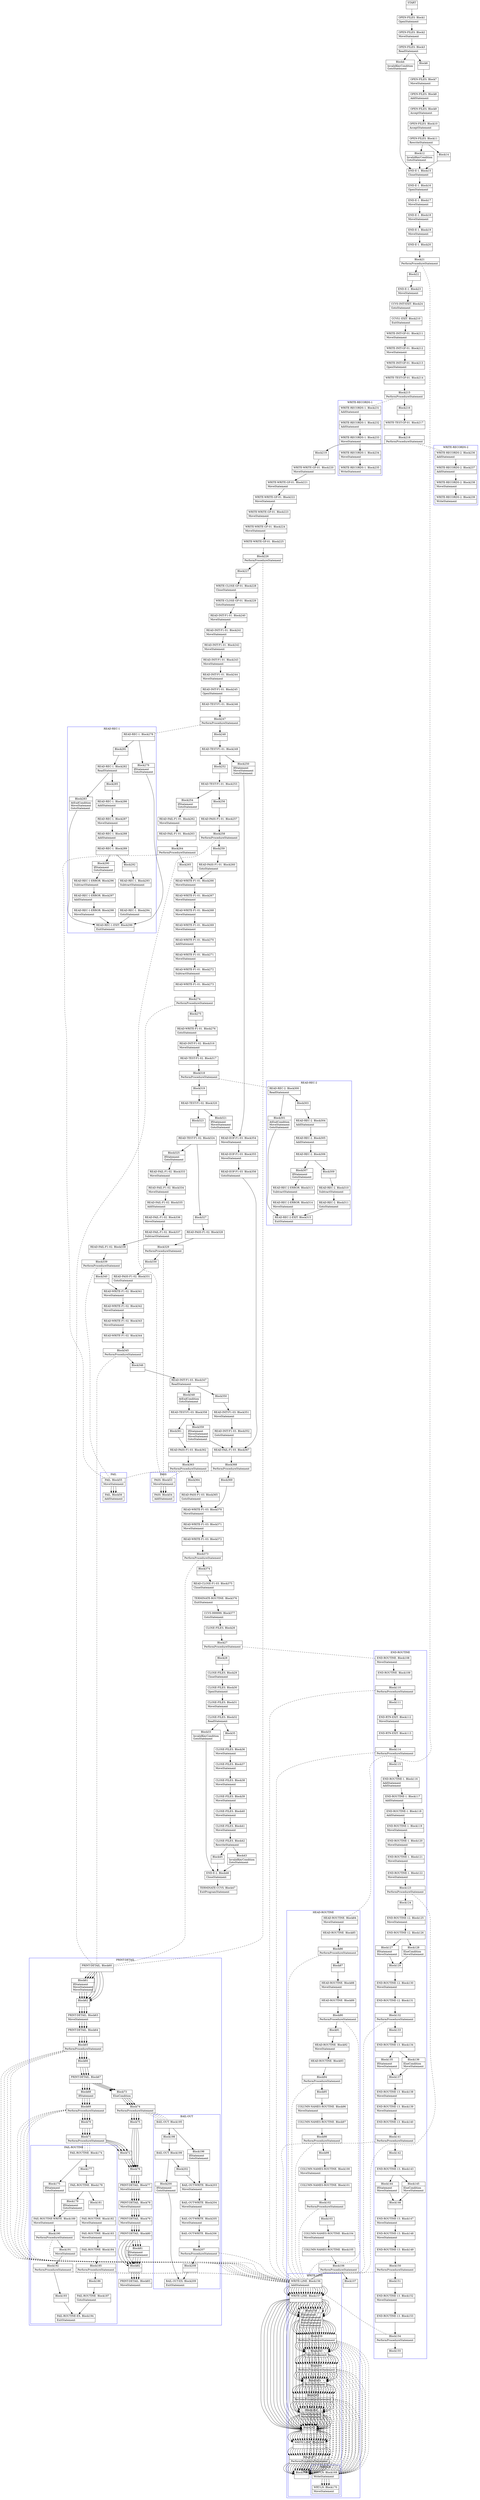 digraph Cfg {
compound=true;
node [
shape = "record"
]

edge [
arrowtail = "empty"
]
Block0 [
label = "{START|}"
]
Block1 [
label = "{OPEN-FILES. Block1|OpenStatement\l}"
]
Block2 [
label = "{OPEN-FILES. Block2|MoveStatement\l}"
]
Block3 [
label = "{OPEN-FILES. Block3|ReadStatement\l}"
]
Block4 [
label = "{Block4|InvalidKeyCondition\lGotoStatement\l}"
]
Block15 [
label = "{END-E-1. Block15|CloseStatement\l}"
]
Block16 [
label = "{END-E-1. Block16|OpenStatement\l}"
]
Block17 [
label = "{END-E-1. Block17|MoveStatement\l}"
]
Block18 [
label = "{END-E-1. Block18|MoveStatement\l}"
]
Block19 [
label = "{END-E-1. Block19|MoveStatement\l}"
]
Block20 [
label = "{END-E-1. Block20|}"
]
Block21 [
label = "{Block21|PerformProcedureStatement\l}"
]
subgraph cluster_1{
color = blue;
label = "HEAD-ROUTINE";
Block84 [
label = "{HEAD-ROUTINE. Block84|MoveStatement\l}"
]
Block85 [
label = "{HEAD-ROUTINE. Block85|}"
]
Block86 [
label = "{Block86|PerformProcedureStatement\l}"
]
subgraph cluster_7{
color = blue;
label = "WRITE-LINE";
Block156 [
label = "{WRITE-LINE. Block156|AddStatement\l}"
]
Block157 [
label = "{WRITE-LINE. Block157|}"
]
Block158 [
label = "{Block158|IfStatement\lMoveStatement\lMoveStatement\lWriteStatement\lMoveStatement\l}"
]
Block159 [
label = "{Block159|PerformProcedureStatement\l}"
]
subgraph cluster_20{
color = blue;
label = "WRT-LN";
Block169 [
label = "{WRT-LN. Block169|WriteStatement\l}"
]
Block170 [
label = "{WRT-LN. Block170|MoveStatement\l}"
]
Block169 -> Block170

}
Block159 -> Block169 [style=dashed, arrowhead=none]

Block160 [
label = "{Block160|MoveStatement\l}"
]
Block161 [
label = "{Block161|PerformProcedureStatement\l}"
]
subgraph cluster_21{
color = blue;
label = "WRT-LN";
Block169 [
label = "{WRT-LN. Block169|WriteStatement\l}"
]
Block170 [
label = "{WRT-LN. Block170|MoveStatement\l}"
]
Block169 -> Block170

}
Block161 -> Block169 [style=dashed, arrowhead=none]

Block162 [
label = "{Block162|MoveStatement\l}"
]
Block163 [
label = "{Block163|PerformProcedureStatement\l}"
]
subgraph cluster_22{
color = blue;
label = "WRT-LN";
Block169 [
label = "{WRT-LN. Block169|WriteStatement\l}"
]
Block170 [
label = "{WRT-LN. Block170|MoveStatement\l}"
]
Block169 -> Block170

}
Block163 -> Block169 [style=dashed, arrowhead=none]

Block164 [
label = "{Block164|MoveStatement\lMoveStatement\l}"
]
Block165 [
label = "{Block165|}"
]
Block166 [
label = "{WRITE-LINE. Block166|}"
]
Block167 [
label = "{Block167|PerformProcedureStatement\l}"
]
subgraph cluster_23{
color = blue;
label = "WRT-LN";
Block169 [
label = "{WRT-LN. Block169|WriteStatement\l}"
]
Block170 [
label = "{WRT-LN. Block170|MoveStatement\l}"
]
Block169 -> Block170

}
Block167 -> Block169 [style=dashed, arrowhead=none]

Block168 [
label = "{Block168|}"
]
Block156 -> Block157
Block157 -> Block158
Block157 -> Block165
Block158 -> Block159
Block159 -> Block160
Block160 -> Block161
Block161 -> Block162
Block162 -> Block163
Block163 -> Block164
Block164 -> Block165
Block165 -> Block166
Block166 -> Block167
Block167 -> Block168

}
Block86 -> Block156 [style=dashed, arrowhead=none]

Block87 [
label = "{Block87|}"
]
Block88 [
label = "{HEAD-ROUTINE. Block88|MoveStatement\l}"
]
Block89 [
label = "{HEAD-ROUTINE. Block89|}"
]
Block90 [
label = "{Block90|PerformProcedureStatement\l}"
]
subgraph cluster_8{
color = blue;
label = "WRITE-LINE";
Block156 [
label = "{WRITE-LINE. Block156|AddStatement\l}"
]
Block157 [
label = "{WRITE-LINE. Block157|}"
]
Block158 [
label = "{Block158|IfStatement\lMoveStatement\lMoveStatement\lWriteStatement\lMoveStatement\l}"
]
Block159 [
label = "{Block159|PerformProcedureStatement\l}"
]
Block159 -> Block169 [style=dashed, arrowhead=none]

Block160 [
label = "{Block160|MoveStatement\l}"
]
Block161 [
label = "{Block161|PerformProcedureStatement\l}"
]
Block161 -> Block169 [style=dashed, arrowhead=none]

Block162 [
label = "{Block162|MoveStatement\l}"
]
Block163 [
label = "{Block163|PerformProcedureStatement\l}"
]
Block163 -> Block169 [style=dashed, arrowhead=none]

Block164 [
label = "{Block164|MoveStatement\lMoveStatement\l}"
]
Block165 [
label = "{Block165|}"
]
Block166 [
label = "{WRITE-LINE. Block166|}"
]
Block167 [
label = "{Block167|PerformProcedureStatement\l}"
]
Block167 -> Block169 [style=dashed, arrowhead=none]

Block168 [
label = "{Block168|}"
]
Block156 -> Block157
Block157 -> Block158
Block157 -> Block165
Block158 -> Block159
Block159 -> Block160
Block160 -> Block161
Block161 -> Block162
Block162 -> Block163
Block163 -> Block164
Block164 -> Block165
Block165 -> Block166
Block166 -> Block167
Block167 -> Block168

}
Block90 -> Block156 [style=dashed, arrowhead=none]

Block91 [
label = "{Block91|}"
]
Block92 [
label = "{HEAD-ROUTINE. Block92|MoveStatement\l}"
]
Block93 [
label = "{HEAD-ROUTINE. Block93|}"
]
Block94 [
label = "{Block94|PerformProcedureStatement\l}"
]
subgraph cluster_9{
color = blue;
label = "WRITE-LINE";
Block156 [
label = "{WRITE-LINE. Block156|AddStatement\l}"
]
Block157 [
label = "{WRITE-LINE. Block157|}"
]
Block158 [
label = "{Block158|IfStatement\lMoveStatement\lMoveStatement\lWriteStatement\lMoveStatement\l}"
]
Block159 [
label = "{Block159|PerformProcedureStatement\l}"
]
Block159 -> Block169 [style=dashed, arrowhead=none]

Block160 [
label = "{Block160|MoveStatement\l}"
]
Block161 [
label = "{Block161|PerformProcedureStatement\l}"
]
Block161 -> Block169 [style=dashed, arrowhead=none]

Block162 [
label = "{Block162|MoveStatement\l}"
]
Block163 [
label = "{Block163|PerformProcedureStatement\l}"
]
Block163 -> Block169 [style=dashed, arrowhead=none]

Block164 [
label = "{Block164|MoveStatement\lMoveStatement\l}"
]
Block165 [
label = "{Block165|}"
]
Block166 [
label = "{WRITE-LINE. Block166|}"
]
Block167 [
label = "{Block167|PerformProcedureStatement\l}"
]
Block167 -> Block169 [style=dashed, arrowhead=none]

Block168 [
label = "{Block168|}"
]
Block156 -> Block157
Block157 -> Block158
Block157 -> Block165
Block158 -> Block159
Block159 -> Block160
Block160 -> Block161
Block161 -> Block162
Block162 -> Block163
Block163 -> Block164
Block164 -> Block165
Block165 -> Block166
Block166 -> Block167
Block167 -> Block168

}
Block94 -> Block156 [style=dashed, arrowhead=none]

Block95 [
label = "{Block95|}"
]
Block96 [
label = "{COLUMN-NAMES-ROUTINE. Block96|MoveStatement\l}"
]
Block97 [
label = "{COLUMN-NAMES-ROUTINE. Block97|}"
]
Block98 [
label = "{Block98|PerformProcedureStatement\l}"
]
subgraph cluster_10{
color = blue;
label = "WRITE-LINE";
Block156 [
label = "{WRITE-LINE. Block156|AddStatement\l}"
]
Block157 [
label = "{WRITE-LINE. Block157|}"
]
Block158 [
label = "{Block158|IfStatement\lMoveStatement\lMoveStatement\lWriteStatement\lMoveStatement\l}"
]
Block159 [
label = "{Block159|PerformProcedureStatement\l}"
]
Block159 -> Block169 [style=dashed, arrowhead=none]

Block160 [
label = "{Block160|MoveStatement\l}"
]
Block161 [
label = "{Block161|PerformProcedureStatement\l}"
]
Block161 -> Block169 [style=dashed, arrowhead=none]

Block162 [
label = "{Block162|MoveStatement\l}"
]
Block163 [
label = "{Block163|PerformProcedureStatement\l}"
]
Block163 -> Block169 [style=dashed, arrowhead=none]

Block164 [
label = "{Block164|MoveStatement\lMoveStatement\l}"
]
Block165 [
label = "{Block165|}"
]
Block166 [
label = "{WRITE-LINE. Block166|}"
]
Block167 [
label = "{Block167|PerformProcedureStatement\l}"
]
Block167 -> Block169 [style=dashed, arrowhead=none]

Block168 [
label = "{Block168|}"
]
Block156 -> Block157
Block157 -> Block158
Block157 -> Block165
Block158 -> Block159
Block159 -> Block160
Block160 -> Block161
Block161 -> Block162
Block162 -> Block163
Block163 -> Block164
Block164 -> Block165
Block165 -> Block166
Block166 -> Block167
Block167 -> Block168

}
Block98 -> Block156 [style=dashed, arrowhead=none]

Block99 [
label = "{Block99|}"
]
Block100 [
label = "{COLUMN-NAMES-ROUTINE. Block100|MoveStatement\l}"
]
Block101 [
label = "{COLUMN-NAMES-ROUTINE. Block101|}"
]
Block102 [
label = "{Block102|PerformProcedureStatement\l}"
]
subgraph cluster_11{
color = blue;
label = "WRITE-LINE";
Block156 [
label = "{WRITE-LINE. Block156|AddStatement\l}"
]
Block157 [
label = "{WRITE-LINE. Block157|}"
]
Block158 [
label = "{Block158|IfStatement\lMoveStatement\lMoveStatement\lWriteStatement\lMoveStatement\l}"
]
Block159 [
label = "{Block159|PerformProcedureStatement\l}"
]
Block159 -> Block169 [style=dashed, arrowhead=none]

Block160 [
label = "{Block160|MoveStatement\l}"
]
Block161 [
label = "{Block161|PerformProcedureStatement\l}"
]
Block161 -> Block169 [style=dashed, arrowhead=none]

Block162 [
label = "{Block162|MoveStatement\l}"
]
Block163 [
label = "{Block163|PerformProcedureStatement\l}"
]
Block163 -> Block169 [style=dashed, arrowhead=none]

Block164 [
label = "{Block164|MoveStatement\lMoveStatement\l}"
]
Block165 [
label = "{Block165|}"
]
Block166 [
label = "{WRITE-LINE. Block166|}"
]
Block167 [
label = "{Block167|PerformProcedureStatement\l}"
]
Block167 -> Block169 [style=dashed, arrowhead=none]

Block168 [
label = "{Block168|}"
]
Block156 -> Block157
Block157 -> Block158
Block157 -> Block165
Block158 -> Block159
Block159 -> Block160
Block160 -> Block161
Block161 -> Block162
Block162 -> Block163
Block163 -> Block164
Block164 -> Block165
Block165 -> Block166
Block166 -> Block167
Block167 -> Block168

}
Block102 -> Block156 [style=dashed, arrowhead=none]

Block103 [
label = "{Block103|}"
]
Block104 [
label = "{COLUMN-NAMES-ROUTINE. Block104|MoveStatement\l}"
]
Block105 [
label = "{COLUMN-NAMES-ROUTINE. Block105|}"
]
Block106 [
label = "{Block106|PerformProcedureStatement\l}"
]
subgraph cluster_12{
color = blue;
label = "WRITE-LINE";
Block156 [
label = "{WRITE-LINE. Block156|AddStatement\l}"
]
Block157 [
label = "{WRITE-LINE. Block157|}"
]
Block158 [
label = "{Block158|IfStatement\lMoveStatement\lMoveStatement\lWriteStatement\lMoveStatement\l}"
]
Block159 [
label = "{Block159|PerformProcedureStatement\l}"
]
Block159 -> Block169 [style=dashed, arrowhead=none]

Block160 [
label = "{Block160|MoveStatement\l}"
]
Block161 [
label = "{Block161|PerformProcedureStatement\l}"
]
Block161 -> Block169 [style=dashed, arrowhead=none]

Block162 [
label = "{Block162|MoveStatement\l}"
]
Block163 [
label = "{Block163|PerformProcedureStatement\l}"
]
Block163 -> Block169 [style=dashed, arrowhead=none]

Block164 [
label = "{Block164|MoveStatement\lMoveStatement\l}"
]
Block165 [
label = "{Block165|}"
]
Block166 [
label = "{WRITE-LINE. Block166|}"
]
Block167 [
label = "{Block167|PerformProcedureStatement\l}"
]
Block167 -> Block169 [style=dashed, arrowhead=none]

Block168 [
label = "{Block168|}"
]
Block156 -> Block157
Block157 -> Block158
Block157 -> Block165
Block158 -> Block159
Block159 -> Block160
Block160 -> Block161
Block161 -> Block162
Block162 -> Block163
Block163 -> Block164
Block164 -> Block165
Block165 -> Block166
Block166 -> Block167
Block167 -> Block168

}
Block106 -> Block156 [style=dashed, arrowhead=none]

Block107 [
label = "{Block107|}"
]
Block84 -> Block85
Block85 -> Block86
Block86 -> Block87
Block87 -> Block88
Block88 -> Block89
Block89 -> Block90
Block90 -> Block91
Block91 -> Block92
Block92 -> Block93
Block93 -> Block94
Block94 -> Block95
Block95 -> Block96
Block96 -> Block97
Block97 -> Block98
Block98 -> Block99
Block99 -> Block100
Block100 -> Block101
Block101 -> Block102
Block102 -> Block103
Block103 -> Block104
Block104 -> Block105
Block105 -> Block106
Block106 -> Block107

}
Block21 -> Block84 [style=dashed, arrowhead=none]

Block22 [
label = "{Block22|}"
]
Block23 [
label = "{END-E-1. Block23|MoveStatement\l}"
]
Block24 [
label = "{CCVS-INIT-EXIT. Block24|GotoStatement\l}"
]
Block210 [
label = "{CCVS1-EXIT. Block210|ExitStatement\l}"
]
Block211 [
label = "{WRITE-INIT-GF-01. Block211|MoveStatement\l}"
]
Block212 [
label = "{WRITE-INIT-GF-01. Block212|MoveStatement\l}"
]
Block213 [
label = "{WRITE-INIT-GF-01. Block213|OpenStatement\l}"
]
Block214 [
label = "{WRITE-TEST-GF-01. Block214|}"
]
Block215 [
label = "{Block215|PerformProcedureStatement\l}"
]
subgraph cluster_29{
color = blue;
label = "WRITE-RECORDS-1";
Block231 [
label = "{WRITE-RECORDS-1. Block231|AddStatement\l}"
]
Block232 [
label = "{WRITE-RECORDS-1. Block232|AddStatement\l}"
]
Block233 [
label = "{WRITE-RECORDS-1. Block233|MoveStatement\l}"
]
Block234 [
label = "{WRITE-RECORDS-1. Block234|MoveStatement\l}"
]
Block235 [
label = "{WRITE-RECORDS-1. Block235|WriteStatement\l}"
]
Block231 -> Block232
Block232 -> Block233
Block233 -> Block234
Block234 -> Block235

}
Block215 -> Block231 [style=dashed, arrowhead=none]

Block216 [
label = "{Block216|}"
]
Block217 [
label = "{WRITE-TEST-GF-01. Block217|}"
]
Block218 [
label = "{Block218|PerformProcedureStatement\l}"
]
subgraph cluster_30{
color = blue;
label = "WRITE-RECORDS-2";
Block236 [
label = "{WRITE-RECORDS-2. Block236|AddStatement\l}"
]
Block237 [
label = "{WRITE-RECORDS-2. Block237|AddStatement\l}"
]
Block238 [
label = "{WRITE-RECORDS-2. Block238|MoveStatement\l}"
]
Block239 [
label = "{WRITE-RECORDS-2. Block239|WriteStatement\l}"
]
Block236 -> Block237
Block237 -> Block238
Block238 -> Block239

}
Block218 -> Block236 [style=dashed, arrowhead=none]

Block219 [
label = "{Block219|}"
]
Block220 [
label = "{WRITE-WRITE-GF-01. Block220|MoveStatement\l}"
]
Block221 [
label = "{WRITE-WRITE-GF-01. Block221|MoveStatement\l}"
]
Block222 [
label = "{WRITE-WRITE-GF-01. Block222|MoveStatement\l}"
]
Block223 [
label = "{WRITE-WRITE-GF-01. Block223|MoveStatement\l}"
]
Block224 [
label = "{WRITE-WRITE-GF-01. Block224|MoveStatement\l}"
]
Block225 [
label = "{WRITE-WRITE-GF-01. Block225|}"
]
Block226 [
label = "{Block226|PerformProcedureStatement\l}"
]
subgraph cluster_31{
color = blue;
label = "PRINT-DETAIL";
Block60 [
label = "{PRINT-DETAIL. Block60|}"
]
Block61 [
label = "{Block61|IfStatement\lMoveStatement\lMoveStatement\l}"
]
Block62 [
label = "{Block62|}"
]
Block63 [
label = "{PRINT-DETAIL. Block63|MoveStatement\l}"
]
Block64 [
label = "{PRINT-DETAIL. Block64|}"
]
Block65 [
label = "{Block65|PerformProcedureStatement\l}"
]
subgraph cluster_3{
color = blue;
label = "WRITE-LINE";
Block156 [
label = "{WRITE-LINE. Block156|AddStatement\l}"
]
Block157 [
label = "{WRITE-LINE. Block157|}"
]
Block158 [
label = "{Block158|IfStatement\lMoveStatement\lMoveStatement\lWriteStatement\lMoveStatement\l}"
]
Block159 [
label = "{Block159|PerformProcedureStatement\l}"
]
Block159 -> Block169 [style=dashed, arrowhead=none]

Block160 [
label = "{Block160|MoveStatement\l}"
]
Block161 [
label = "{Block161|PerformProcedureStatement\l}"
]
Block161 -> Block169 [style=dashed, arrowhead=none]

Block162 [
label = "{Block162|MoveStatement\l}"
]
Block163 [
label = "{Block163|PerformProcedureStatement\l}"
]
Block163 -> Block169 [style=dashed, arrowhead=none]

Block164 [
label = "{Block164|MoveStatement\lMoveStatement\l}"
]
Block165 [
label = "{Block165|}"
]
Block166 [
label = "{WRITE-LINE. Block166|}"
]
Block167 [
label = "{Block167|PerformProcedureStatement\l}"
]
Block167 -> Block169 [style=dashed, arrowhead=none]

Block168 [
label = "{Block168|}"
]
Block156 -> Block157
Block157 -> Block158
Block157 -> Block165
Block158 -> Block159
Block159 -> Block160
Block160 -> Block161
Block161 -> Block162
Block162 -> Block163
Block163 -> Block164
Block164 -> Block165
Block165 -> Block166
Block166 -> Block167
Block167 -> Block168

}
Block65 -> Block156 [style=dashed, arrowhead=none]

Block66 [
label = "{Block66|}"
]
Block67 [
label = "{PRINT-DETAIL. Block67|}"
]
Block68 [
label = "{Block68|IfStatement\l}"
]
Block69 [
label = "{Block69|PerformProcedureStatement\l}"
]
subgraph cluster_4{
color = blue;
label = "WRITE-LINE";
Block156 [
label = "{WRITE-LINE. Block156|AddStatement\l}"
]
Block157 [
label = "{WRITE-LINE. Block157|}"
]
Block158 [
label = "{Block158|IfStatement\lMoveStatement\lMoveStatement\lWriteStatement\lMoveStatement\l}"
]
Block159 [
label = "{Block159|PerformProcedureStatement\l}"
]
Block159 -> Block169 [style=dashed, arrowhead=none]

Block160 [
label = "{Block160|MoveStatement\l}"
]
Block161 [
label = "{Block161|PerformProcedureStatement\l}"
]
Block161 -> Block169 [style=dashed, arrowhead=none]

Block162 [
label = "{Block162|MoveStatement\l}"
]
Block163 [
label = "{Block163|PerformProcedureStatement\l}"
]
Block163 -> Block169 [style=dashed, arrowhead=none]

Block164 [
label = "{Block164|MoveStatement\lMoveStatement\l}"
]
Block165 [
label = "{Block165|}"
]
Block166 [
label = "{WRITE-LINE. Block166|}"
]
Block167 [
label = "{Block167|PerformProcedureStatement\l}"
]
Block167 -> Block169 [style=dashed, arrowhead=none]

Block168 [
label = "{Block168|}"
]
Block156 -> Block157
Block157 -> Block158
Block157 -> Block165
Block158 -> Block159
Block159 -> Block160
Block160 -> Block161
Block161 -> Block162
Block162 -> Block163
Block163 -> Block164
Block164 -> Block165
Block165 -> Block166
Block166 -> Block167
Block167 -> Block168

}
Block69 -> Block156 [style=dashed, arrowhead=none]

Block70 [
label = "{Block70|}"
]
Block71 [
label = "{Block71|PerformProcedureStatement\l}"
]
subgraph cluster_5{
color = blue;
label = "FAIL-ROUTINE";
Block174 [
label = "{FAIL-ROUTINE. Block174|}"
]
Block175 [
label = "{Block175|IfStatement\lGotoStatement\l}"
]
Block189 [
label = "{FAIL-ROUTINE-WRITE. Block189|MoveStatement\l}"
]
Block190 [
label = "{Block190|PerformProcedureStatement\l}"
]
subgraph cluster_26{
color = blue;
label = "WRITE-LINE";
Block156 [
label = "{WRITE-LINE. Block156|AddStatement\l}"
]
Block157 [
label = "{WRITE-LINE. Block157|}"
]
Block158 [
label = "{Block158|IfStatement\lMoveStatement\lMoveStatement\lWriteStatement\lMoveStatement\l}"
]
Block159 [
label = "{Block159|PerformProcedureStatement\l}"
]
Block159 -> Block169 [style=dashed, arrowhead=none]

Block160 [
label = "{Block160|MoveStatement\l}"
]
Block161 [
label = "{Block161|PerformProcedureStatement\l}"
]
Block161 -> Block169 [style=dashed, arrowhead=none]

Block162 [
label = "{Block162|MoveStatement\l}"
]
Block163 [
label = "{Block163|PerformProcedureStatement\l}"
]
Block163 -> Block169 [style=dashed, arrowhead=none]

Block164 [
label = "{Block164|MoveStatement\lMoveStatement\l}"
]
Block165 [
label = "{Block165|}"
]
Block166 [
label = "{WRITE-LINE. Block166|}"
]
Block167 [
label = "{Block167|PerformProcedureStatement\l}"
]
Block167 -> Block169 [style=dashed, arrowhead=none]

Block168 [
label = "{Block168|}"
]
Block156 -> Block157
Block157 -> Block158
Block157 -> Block165
Block158 -> Block159
Block159 -> Block160
Block160 -> Block161
Block161 -> Block162
Block162 -> Block163
Block163 -> Block164
Block164 -> Block165
Block165 -> Block166
Block166 -> Block167
Block167 -> Block168

}
Block190 -> Block156 [style=dashed, arrowhead=none]

Block191 [
label = "{Block191|MoveStatement\l}"
]
Block192 [
label = "{Block192|PerformProcedureStatement\l}"
]
subgraph cluster_27{
color = blue;
label = "WRITE-LINE";
Block156 [
label = "{WRITE-LINE. Block156|AddStatement\l}"
]
Block157 [
label = "{WRITE-LINE. Block157|}"
]
Block158 [
label = "{Block158|IfStatement\lMoveStatement\lMoveStatement\lWriteStatement\lMoveStatement\l}"
]
Block159 [
label = "{Block159|PerformProcedureStatement\l}"
]
Block159 -> Block169 [style=dashed, arrowhead=none]

Block160 [
label = "{Block160|MoveStatement\l}"
]
Block161 [
label = "{Block161|PerformProcedureStatement\l}"
]
Block161 -> Block169 [style=dashed, arrowhead=none]

Block162 [
label = "{Block162|MoveStatement\l}"
]
Block163 [
label = "{Block163|PerformProcedureStatement\l}"
]
Block163 -> Block169 [style=dashed, arrowhead=none]

Block164 [
label = "{Block164|MoveStatement\lMoveStatement\l}"
]
Block165 [
label = "{Block165|}"
]
Block166 [
label = "{WRITE-LINE. Block166|}"
]
Block167 [
label = "{Block167|PerformProcedureStatement\l}"
]
Block167 -> Block169 [style=dashed, arrowhead=none]

Block168 [
label = "{Block168|}"
]
Block156 -> Block157
Block157 -> Block158
Block157 -> Block165
Block158 -> Block159
Block159 -> Block160
Block160 -> Block161
Block161 -> Block162
Block162 -> Block163
Block163 -> Block164
Block164 -> Block165
Block165 -> Block166
Block166 -> Block167
Block167 -> Block168

}
Block192 -> Block156 [style=dashed, arrowhead=none]

Block193 [
label = "{Block193|}"
]
Block194 [
label = "{FAIL-ROUTINE-EX. Block194|ExitStatement\l}"
]
Block177 [
label = "{Block177|}"
]
Block178 [
label = "{FAIL-ROUTINE. Block178|}"
]
Block179 [
label = "{Block179|IfStatement\lGotoStatement\l}"
]
Block181 [
label = "{Block181|}"
]
Block182 [
label = "{FAIL-ROUTINE. Block182|MoveStatement\l}"
]
Block183 [
label = "{FAIL-ROUTINE. Block183|MoveStatement\l}"
]
Block184 [
label = "{FAIL-ROUTINE. Block184|}"
]
Block185 [
label = "{Block185|PerformProcedureStatement\l}"
]
subgraph cluster_25{
color = blue;
label = "WRITE-LINE";
Block156 [
label = "{WRITE-LINE. Block156|AddStatement\l}"
]
Block157 [
label = "{WRITE-LINE. Block157|}"
]
Block158 [
label = "{Block158|IfStatement\lMoveStatement\lMoveStatement\lWriteStatement\lMoveStatement\l}"
]
Block159 [
label = "{Block159|PerformProcedureStatement\l}"
]
Block159 -> Block169 [style=dashed, arrowhead=none]

Block160 [
label = "{Block160|MoveStatement\l}"
]
Block161 [
label = "{Block161|PerformProcedureStatement\l}"
]
Block161 -> Block169 [style=dashed, arrowhead=none]

Block162 [
label = "{Block162|MoveStatement\l}"
]
Block163 [
label = "{Block163|PerformProcedureStatement\l}"
]
Block163 -> Block169 [style=dashed, arrowhead=none]

Block164 [
label = "{Block164|MoveStatement\lMoveStatement\l}"
]
Block165 [
label = "{Block165|}"
]
Block166 [
label = "{WRITE-LINE. Block166|}"
]
Block167 [
label = "{Block167|PerformProcedureStatement\l}"
]
Block167 -> Block169 [style=dashed, arrowhead=none]

Block168 [
label = "{Block168|}"
]
Block156 -> Block157
Block157 -> Block158
Block157 -> Block165
Block158 -> Block159
Block159 -> Block160
Block160 -> Block161
Block161 -> Block162
Block162 -> Block163
Block163 -> Block164
Block164 -> Block165
Block165 -> Block166
Block166 -> Block167
Block167 -> Block168

}
Block185 -> Block156 [style=dashed, arrowhead=none]

Block186 [
label = "{Block186|}"
]
Block187 [
label = "{FAIL-ROUTINE. Block187|GotoStatement\l}"
]
Block174 -> Block175
Block174 -> Block177
Block175 -> Block189
Block189 -> Block190
Block190 -> Block191
Block191 -> Block192
Block192 -> Block193
Block193 -> Block194
Block177 -> Block178
Block178 -> Block179
Block178 -> Block181
Block179 -> Block189
Block181 -> Block182
Block182 -> Block183
Block183 -> Block184
Block184 -> Block185
Block185 -> Block186
Block186 -> Block187
Block187 -> Block194

}
Block71 -> Block174 [style=dashed, arrowhead=none]

Block72 [
label = "{Block72|}"
]
Block76 [
label = "{Block76|}"
]
Block77 [
label = "{PRINT-DETAIL. Block77|MoveStatement\l}"
]
Block78 [
label = "{PRINT-DETAIL. Block78|MoveStatement\l}"
]
Block79 [
label = "{PRINT-DETAIL. Block79|MoveStatement\l}"
]
Block80 [
label = "{PRINT-DETAIL. Block80|}"
]
Block81 [
label = "{Block81|IfStatement\lMoveStatement\l}"
]
Block82 [
label = "{Block82|}"
]
Block83 [
label = "{PRINT-DETAIL. Block83|MoveStatement\l}"
]
Block73 [
label = "{Block73|ElseCondition\l}"
]
Block74 [
label = "{Block74|PerformProcedureStatement\l}"
]
subgraph cluster_6{
color = blue;
label = "BAIL-OUT";
Block195 [
label = "{BAIL-OUT. Block195|}"
]
Block196 [
label = "{Block196|IfStatement\lGotoStatement\l}"
]
Block203 [
label = "{BAIL-OUT-WRITE. Block203|MoveStatement\l}"
]
Block204 [
label = "{BAIL-OUT-WRITE. Block204|MoveStatement\l}"
]
Block205 [
label = "{BAIL-OUT-WRITE. Block205|MoveStatement\l}"
]
Block206 [
label = "{BAIL-OUT-WRITE. Block206|}"
]
Block207 [
label = "{Block207|PerformProcedureStatement\l}"
]
subgraph cluster_28{
color = blue;
label = "WRITE-LINE";
Block156 [
label = "{WRITE-LINE. Block156|AddStatement\l}"
]
Block157 [
label = "{WRITE-LINE. Block157|}"
]
Block158 [
label = "{Block158|IfStatement\lMoveStatement\lMoveStatement\lWriteStatement\lMoveStatement\l}"
]
Block159 [
label = "{Block159|PerformProcedureStatement\l}"
]
Block159 -> Block169 [style=dashed, arrowhead=none]

Block160 [
label = "{Block160|MoveStatement\l}"
]
Block161 [
label = "{Block161|PerformProcedureStatement\l}"
]
Block161 -> Block169 [style=dashed, arrowhead=none]

Block162 [
label = "{Block162|MoveStatement\l}"
]
Block163 [
label = "{Block163|PerformProcedureStatement\l}"
]
Block163 -> Block169 [style=dashed, arrowhead=none]

Block164 [
label = "{Block164|MoveStatement\lMoveStatement\l}"
]
Block165 [
label = "{Block165|}"
]
Block166 [
label = "{WRITE-LINE. Block166|}"
]
Block167 [
label = "{Block167|PerformProcedureStatement\l}"
]
Block167 -> Block169 [style=dashed, arrowhead=none]

Block168 [
label = "{Block168|}"
]
Block156 -> Block157
Block157 -> Block158
Block157 -> Block165
Block158 -> Block159
Block159 -> Block160
Block160 -> Block161
Block161 -> Block162
Block162 -> Block163
Block163 -> Block164
Block164 -> Block165
Block165 -> Block166
Block166 -> Block167
Block167 -> Block168

}
Block207 -> Block156 [style=dashed, arrowhead=none]

Block208 [
label = "{Block208|}"
]
Block209 [
label = "{BAIL-OUT-EX. Block209|ExitStatement\l}"
]
Block198 [
label = "{Block198|}"
]
Block199 [
label = "{BAIL-OUT. Block199|}"
]
Block200 [
label = "{Block200|IfStatement\lGotoStatement\l}"
]
Block202 [
label = "{Block202|}"
]
Block195 -> Block196
Block195 -> Block198
Block196 -> Block203
Block203 -> Block204
Block204 -> Block205
Block205 -> Block206
Block206 -> Block207
Block207 -> Block208
Block208 -> Block209
Block198 -> Block199
Block199 -> Block200
Block199 -> Block202
Block200 -> Block209
Block202 -> Block203

}
Block74 -> Block195 [style=dashed, arrowhead=none]

Block75 [
label = "{Block75|}"
]
Block60 -> Block61
Block60 -> Block62
Block61 -> Block62
Block62 -> Block63
Block63 -> Block64
Block64 -> Block65
Block65 -> Block66
Block66 -> Block67
Block67 -> Block68
Block67 -> Block73
Block68 -> Block69
Block69 -> Block70
Block70 -> Block71
Block71 -> Block72
Block72 -> Block76
Block76 -> Block77
Block77 -> Block78
Block78 -> Block79
Block79 -> Block80
Block80 -> Block81
Block80 -> Block82
Block81 -> Block82
Block82 -> Block83
Block73 -> Block74
Block74 -> Block75
Block75 -> Block76

}
Block226 -> Block60 [style=dashed, arrowhead=none]

Block227 [
label = "{Block227|}"
]
Block228 [
label = "{WRITE-CLOSE-GF-01. Block228|CloseStatement\l}"
]
Block229 [
label = "{WRITE-CLOSE-GF-01. Block229|GotoStatement\l}"
]
Block240 [
label = "{READ-INIT-F1-01. Block240|MoveStatement\l}"
]
Block241 [
label = "{READ-INIT-F1-01. Block241|MoveStatement\l}"
]
Block242 [
label = "{READ-INIT-F1-01. Block242|MoveStatement\l}"
]
Block243 [
label = "{READ-INIT-F1-01. Block243|MoveStatement\l}"
]
Block244 [
label = "{READ-INIT-F1-01. Block244|MoveStatement\l}"
]
Block245 [
label = "{READ-INIT-F1-01. Block245|OpenStatement\l}"
]
Block246 [
label = "{READ-TEST-F1-01. Block246|}"
]
Block247 [
label = "{Block247|PerformProcedureStatement\l}"
]
subgraph cluster_32{
color = blue;
label = "READ-REC-1";
Block278 [
label = "{READ-REC-1. Block278|}"
]
Block279 [
label = "{Block279|IfStatement\lGotoStatement\l}"
]
Block299 [
label = "{READ-REC-1-EXIT. Block299|ExitStatement\l}"
]
Block281 [
label = "{Block281|}"
]
Block282 [
label = "{READ-REC-1. Block282|ReadStatement\l}"
]
Block283 [
label = "{Block283|AtEndCondition\lMoveStatement\lGotoStatement\l}"
]
Block285 [
label = "{Block285|}"
]
Block286 [
label = "{READ-REC-1. Block286|AddStatement\l}"
]
Block287 [
label = "{READ-REC-1. Block287|MoveStatement\l}"
]
Block288 [
label = "{READ-REC-1. Block288|AddStatement\l}"
]
Block289 [
label = "{READ-REC-1. Block289|}"
]
Block290 [
label = "{Block290|IfStatement\lGotoStatement\l}"
]
Block296 [
label = "{READ-REC-1-ERROR. Block296|SubtractStatement\l}"
]
Block297 [
label = "{READ-REC-1-ERROR. Block297|AddStatement\l}"
]
Block298 [
label = "{READ-REC-1-ERROR. Block298|MoveStatement\l}"
]
Block292 [
label = "{Block292|}"
]
Block293 [
label = "{READ-REC-1. Block293|SubtractStatement\l}"
]
Block294 [
label = "{READ-REC-1. Block294|GotoStatement\l}"
]
Block278 -> Block279
Block278 -> Block281
Block279 -> Block299
Block281 -> Block282
Block282 -> Block283
Block282 -> Block285
Block283 -> Block299
Block285 -> Block286
Block286 -> Block287
Block287 -> Block288
Block288 -> Block289
Block289 -> Block290
Block289 -> Block292
Block290 -> Block296
Block296 -> Block297
Block297 -> Block298
Block298 -> Block299
Block292 -> Block293
Block293 -> Block294
Block294 -> Block299

}
Block247 -> Block278 [style=dashed, arrowhead=none]

Block248 [
label = "{Block248|}"
]
Block249 [
label = "{READ-TEST-F1-01. Block249|}"
]
Block250 [
label = "{Block250|IfStatement\lMoveStatement\lGotoStatement\l}"
]
Block354 [
label = "{READ-EOF-F1-03. Block354|MoveStatement\l}"
]
Block355 [
label = "{READ-EOF-F1-03. Block355|MoveStatement\l}"
]
Block356 [
label = "{READ-EOF-F1-03. Block356|GotoStatement\l}"
]
Block367 [
label = "{READ-FAIL-F1-03. Block367|}"
]
Block368 [
label = "{Block368|PerformProcedureStatement\l}"
]
subgraph cluster_41{
color = blue;
label = "FAIL";
Block55 [
label = "{FAIL. Block55|MoveStatement\l}"
]
Block56 [
label = "{FAIL. Block56|AddStatement\l}"
]
Block55 -> Block56

}
Block368 -> Block55 [style=dashed, arrowhead=none]

Block369 [
label = "{Block369|}"
]
Block370 [
label = "{READ-WRITE-F1-03. Block370|MoveStatement\l}"
]
Block371 [
label = "{READ-WRITE-F1-03. Block371|MoveStatement\l}"
]
Block372 [
label = "{READ-WRITE-F1-03. Block372|}"
]
Block373 [
label = "{Block373|PerformProcedureStatement\l}"
]
subgraph cluster_42{
color = blue;
label = "PRINT-DETAIL";
Block60 [
label = "{PRINT-DETAIL. Block60|}"
]
Block61 [
label = "{Block61|IfStatement\lMoveStatement\lMoveStatement\l}"
]
Block62 [
label = "{Block62|}"
]
Block63 [
label = "{PRINT-DETAIL. Block63|MoveStatement\l}"
]
Block64 [
label = "{PRINT-DETAIL. Block64|}"
]
Block65 [
label = "{Block65|PerformProcedureStatement\l}"
]
Block65 -> Block156 [style=dashed, arrowhead=none]

Block66 [
label = "{Block66|}"
]
Block67 [
label = "{PRINT-DETAIL. Block67|}"
]
Block68 [
label = "{Block68|IfStatement\l}"
]
Block69 [
label = "{Block69|PerformProcedureStatement\l}"
]
Block69 -> Block156 [style=dashed, arrowhead=none]

Block70 [
label = "{Block70|}"
]
Block71 [
label = "{Block71|PerformProcedureStatement\l}"
]
Block71 -> Block174 [style=dashed, arrowhead=none]

Block72 [
label = "{Block72|}"
]
Block76 [
label = "{Block76|}"
]
Block77 [
label = "{PRINT-DETAIL. Block77|MoveStatement\l}"
]
Block78 [
label = "{PRINT-DETAIL. Block78|MoveStatement\l}"
]
Block79 [
label = "{PRINT-DETAIL. Block79|MoveStatement\l}"
]
Block80 [
label = "{PRINT-DETAIL. Block80|}"
]
Block81 [
label = "{Block81|IfStatement\lMoveStatement\l}"
]
Block82 [
label = "{Block82|}"
]
Block83 [
label = "{PRINT-DETAIL. Block83|MoveStatement\l}"
]
Block73 [
label = "{Block73|ElseCondition\l}"
]
Block74 [
label = "{Block74|PerformProcedureStatement\l}"
]
Block74 -> Block195 [style=dashed, arrowhead=none]

Block75 [
label = "{Block75|}"
]
Block60 -> Block61
Block60 -> Block62
Block61 -> Block62
Block62 -> Block63
Block63 -> Block64
Block64 -> Block65
Block65 -> Block66
Block66 -> Block67
Block67 -> Block68
Block67 -> Block73
Block68 -> Block69
Block69 -> Block70
Block70 -> Block71
Block71 -> Block72
Block72 -> Block76
Block76 -> Block77
Block77 -> Block78
Block78 -> Block79
Block79 -> Block80
Block80 -> Block81
Block80 -> Block82
Block81 -> Block82
Block82 -> Block83
Block73 -> Block74
Block74 -> Block75
Block75 -> Block76

}
Block373 -> Block60 [style=dashed, arrowhead=none]

Block374 [
label = "{Block374|}"
]
Block375 [
label = "{READ-CLOSE-F1-03. Block375|CloseStatement\l}"
]
Block376 [
label = "{TERMINATE-ROUTINE. Block376|ExitStatement\l}"
]
Block377 [
label = "{CCVS-999999. Block377|GotoStatement\l}"
]
Block26 [
label = "{CLOSE-FILES. Block26|}"
]
Block27 [
label = "{Block27|PerformProcedureStatement\l}"
]
subgraph cluster_2{
color = blue;
label = "END-ROUTINE";
Block108 [
label = "{END-ROUTINE. Block108|MoveStatement\l}"
]
Block109 [
label = "{END-ROUTINE. Block109|}"
]
Block110 [
label = "{Block110|PerformProcedureStatement\l}"
]
subgraph cluster_13{
color = blue;
label = "WRITE-LINE";
Block156 [
label = "{WRITE-LINE. Block156|AddStatement\l}"
]
Block157 [
label = "{WRITE-LINE. Block157|}"
]
Block158 [
label = "{Block158|IfStatement\lMoveStatement\lMoveStatement\lWriteStatement\lMoveStatement\l}"
]
Block159 [
label = "{Block159|PerformProcedureStatement\l}"
]
Block159 -> Block169 [style=dashed, arrowhead=none]

Block160 [
label = "{Block160|MoveStatement\l}"
]
Block161 [
label = "{Block161|PerformProcedureStatement\l}"
]
Block161 -> Block169 [style=dashed, arrowhead=none]

Block162 [
label = "{Block162|MoveStatement\l}"
]
Block163 [
label = "{Block163|PerformProcedureStatement\l}"
]
Block163 -> Block169 [style=dashed, arrowhead=none]

Block164 [
label = "{Block164|MoveStatement\lMoveStatement\l}"
]
Block165 [
label = "{Block165|}"
]
Block166 [
label = "{WRITE-LINE. Block166|}"
]
Block167 [
label = "{Block167|PerformProcedureStatement\l}"
]
Block167 -> Block169 [style=dashed, arrowhead=none]

Block168 [
label = "{Block168|}"
]
Block156 -> Block157
Block157 -> Block158
Block157 -> Block165
Block158 -> Block159
Block159 -> Block160
Block160 -> Block161
Block161 -> Block162
Block162 -> Block163
Block163 -> Block164
Block164 -> Block165
Block165 -> Block166
Block166 -> Block167
Block167 -> Block168

}
Block110 -> Block156 [style=dashed, arrowhead=none]

Block111 [
label = "{Block111|}"
]
Block112 [
label = "{END-RTN-EXIT. Block112|MoveStatement\l}"
]
Block113 [
label = "{END-RTN-EXIT. Block113|}"
]
Block114 [
label = "{Block114|PerformProcedureStatement\l}"
]
subgraph cluster_14{
color = blue;
label = "WRITE-LINE";
Block156 [
label = "{WRITE-LINE. Block156|AddStatement\l}"
]
Block157 [
label = "{WRITE-LINE. Block157|}"
]
Block158 [
label = "{Block158|IfStatement\lMoveStatement\lMoveStatement\lWriteStatement\lMoveStatement\l}"
]
Block159 [
label = "{Block159|PerformProcedureStatement\l}"
]
Block159 -> Block169 [style=dashed, arrowhead=none]

Block160 [
label = "{Block160|MoveStatement\l}"
]
Block161 [
label = "{Block161|PerformProcedureStatement\l}"
]
Block161 -> Block169 [style=dashed, arrowhead=none]

Block162 [
label = "{Block162|MoveStatement\l}"
]
Block163 [
label = "{Block163|PerformProcedureStatement\l}"
]
Block163 -> Block169 [style=dashed, arrowhead=none]

Block164 [
label = "{Block164|MoveStatement\lMoveStatement\l}"
]
Block165 [
label = "{Block165|}"
]
Block166 [
label = "{WRITE-LINE. Block166|}"
]
Block167 [
label = "{Block167|PerformProcedureStatement\l}"
]
Block167 -> Block169 [style=dashed, arrowhead=none]

Block168 [
label = "{Block168|}"
]
Block156 -> Block157
Block157 -> Block158
Block157 -> Block165
Block158 -> Block159
Block159 -> Block160
Block160 -> Block161
Block161 -> Block162
Block162 -> Block163
Block163 -> Block164
Block164 -> Block165
Block165 -> Block166
Block166 -> Block167
Block167 -> Block168

}
Block114 -> Block156 [style=dashed, arrowhead=none]

Block115 [
label = "{Block115|}"
]
Block116 [
label = "{END-ROUTINE-1. Block116|AddStatement\lAddStatement\l}"
]
Block117 [
label = "{END-ROUTINE-1. Block117|AddStatement\l}"
]
Block118 [
label = "{END-ROUTINE-1. Block118|AddStatement\l}"
]
Block119 [
label = "{END-ROUTINE-1. Block119|MoveStatement\l}"
]
Block120 [
label = "{END-ROUTINE-1. Block120|MoveStatement\l}"
]
Block121 [
label = "{END-ROUTINE-1. Block121|MoveStatement\l}"
]
Block122 [
label = "{END-ROUTINE-1. Block122|MoveStatement\l}"
]
Block123 [
label = "{Block123|PerformProcedureStatement\l}"
]
subgraph cluster_15{
color = blue;
label = "WRITE-LINE";
Block156 [
label = "{WRITE-LINE. Block156|AddStatement\l}"
]
Block157 [
label = "{WRITE-LINE. Block157|}"
]
Block158 [
label = "{Block158|IfStatement\lMoveStatement\lMoveStatement\lWriteStatement\lMoveStatement\l}"
]
Block159 [
label = "{Block159|PerformProcedureStatement\l}"
]
Block159 -> Block169 [style=dashed, arrowhead=none]

Block160 [
label = "{Block160|MoveStatement\l}"
]
Block161 [
label = "{Block161|PerformProcedureStatement\l}"
]
Block161 -> Block169 [style=dashed, arrowhead=none]

Block162 [
label = "{Block162|MoveStatement\l}"
]
Block163 [
label = "{Block163|PerformProcedureStatement\l}"
]
Block163 -> Block169 [style=dashed, arrowhead=none]

Block164 [
label = "{Block164|MoveStatement\lMoveStatement\l}"
]
Block165 [
label = "{Block165|}"
]
Block166 [
label = "{WRITE-LINE. Block166|}"
]
Block167 [
label = "{Block167|PerformProcedureStatement\l}"
]
Block167 -> Block169 [style=dashed, arrowhead=none]

Block168 [
label = "{Block168|}"
]
Block156 -> Block157
Block157 -> Block158
Block157 -> Block165
Block158 -> Block159
Block159 -> Block160
Block160 -> Block161
Block161 -> Block162
Block162 -> Block163
Block163 -> Block164
Block164 -> Block165
Block165 -> Block166
Block166 -> Block167
Block167 -> Block168

}
Block123 -> Block156 [style=dashed, arrowhead=none]

Block124 [
label = "{Block124|}"
]
Block125 [
label = "{END-ROUTINE-12. Block125|MoveStatement\l}"
]
Block126 [
label = "{END-ROUTINE-12. Block126|}"
]
Block127 [
label = "{Block127|IfStatement\lMoveStatement\l}"
]
Block129 [
label = "{Block129|}"
]
Block130 [
label = "{END-ROUTINE-12. Block130|MoveStatement\l}"
]
Block131 [
label = "{END-ROUTINE-12. Block131|}"
]
Block132 [
label = "{Block132|PerformProcedureStatement\l}"
]
subgraph cluster_16{
color = blue;
label = "WRITE-LINE";
Block156 [
label = "{WRITE-LINE. Block156|AddStatement\l}"
]
Block157 [
label = "{WRITE-LINE. Block157|}"
]
Block158 [
label = "{Block158|IfStatement\lMoveStatement\lMoveStatement\lWriteStatement\lMoveStatement\l}"
]
Block159 [
label = "{Block159|PerformProcedureStatement\l}"
]
Block159 -> Block169 [style=dashed, arrowhead=none]

Block160 [
label = "{Block160|MoveStatement\l}"
]
Block161 [
label = "{Block161|PerformProcedureStatement\l}"
]
Block161 -> Block169 [style=dashed, arrowhead=none]

Block162 [
label = "{Block162|MoveStatement\l}"
]
Block163 [
label = "{Block163|PerformProcedureStatement\l}"
]
Block163 -> Block169 [style=dashed, arrowhead=none]

Block164 [
label = "{Block164|MoveStatement\lMoveStatement\l}"
]
Block165 [
label = "{Block165|}"
]
Block166 [
label = "{WRITE-LINE. Block166|}"
]
Block167 [
label = "{Block167|PerformProcedureStatement\l}"
]
Block167 -> Block169 [style=dashed, arrowhead=none]

Block168 [
label = "{Block168|}"
]
Block156 -> Block157
Block157 -> Block158
Block157 -> Block165
Block158 -> Block159
Block159 -> Block160
Block160 -> Block161
Block161 -> Block162
Block162 -> Block163
Block163 -> Block164
Block164 -> Block165
Block165 -> Block166
Block166 -> Block167
Block167 -> Block168

}
Block132 -> Block156 [style=dashed, arrowhead=none]

Block133 [
label = "{Block133|}"
]
Block134 [
label = "{END-ROUTINE-13. Block134|}"
]
Block135 [
label = "{Block135|IfStatement\lMoveStatement\l}"
]
Block137 [
label = "{Block137|}"
]
Block138 [
label = "{END-ROUTINE-13. Block138|MoveStatement\l}"
]
Block139 [
label = "{END-ROUTINE-13. Block139|MoveStatement\l}"
]
Block140 [
label = "{END-ROUTINE-13. Block140|}"
]
Block141 [
label = "{Block141|PerformProcedureStatement\l}"
]
subgraph cluster_17{
color = blue;
label = "WRITE-LINE";
Block156 [
label = "{WRITE-LINE. Block156|AddStatement\l}"
]
Block157 [
label = "{WRITE-LINE. Block157|}"
]
Block158 [
label = "{Block158|IfStatement\lMoveStatement\lMoveStatement\lWriteStatement\lMoveStatement\l}"
]
Block159 [
label = "{Block159|PerformProcedureStatement\l}"
]
Block159 -> Block169 [style=dashed, arrowhead=none]

Block160 [
label = "{Block160|MoveStatement\l}"
]
Block161 [
label = "{Block161|PerformProcedureStatement\l}"
]
Block161 -> Block169 [style=dashed, arrowhead=none]

Block162 [
label = "{Block162|MoveStatement\l}"
]
Block163 [
label = "{Block163|PerformProcedureStatement\l}"
]
Block163 -> Block169 [style=dashed, arrowhead=none]

Block164 [
label = "{Block164|MoveStatement\lMoveStatement\l}"
]
Block165 [
label = "{Block165|}"
]
Block166 [
label = "{WRITE-LINE. Block166|}"
]
Block167 [
label = "{Block167|PerformProcedureStatement\l}"
]
Block167 -> Block169 [style=dashed, arrowhead=none]

Block168 [
label = "{Block168|}"
]
Block156 -> Block157
Block157 -> Block158
Block157 -> Block165
Block158 -> Block159
Block159 -> Block160
Block160 -> Block161
Block161 -> Block162
Block162 -> Block163
Block163 -> Block164
Block164 -> Block165
Block165 -> Block166
Block166 -> Block167
Block167 -> Block168

}
Block141 -> Block156 [style=dashed, arrowhead=none]

Block142 [
label = "{Block142|}"
]
Block143 [
label = "{END-ROUTINE-13. Block143|}"
]
Block144 [
label = "{Block144|IfStatement\lMoveStatement\l}"
]
Block146 [
label = "{Block146|}"
]
Block147 [
label = "{END-ROUTINE-13. Block147|MoveStatement\l}"
]
Block148 [
label = "{END-ROUTINE-13. Block148|MoveStatement\l}"
]
Block149 [
label = "{END-ROUTINE-13. Block149|}"
]
Block150 [
label = "{Block150|PerformProcedureStatement\l}"
]
subgraph cluster_18{
color = blue;
label = "WRITE-LINE";
Block156 [
label = "{WRITE-LINE. Block156|AddStatement\l}"
]
Block157 [
label = "{WRITE-LINE. Block157|}"
]
Block158 [
label = "{Block158|IfStatement\lMoveStatement\lMoveStatement\lWriteStatement\lMoveStatement\l}"
]
Block159 [
label = "{Block159|PerformProcedureStatement\l}"
]
Block159 -> Block169 [style=dashed, arrowhead=none]

Block160 [
label = "{Block160|MoveStatement\l}"
]
Block161 [
label = "{Block161|PerformProcedureStatement\l}"
]
Block161 -> Block169 [style=dashed, arrowhead=none]

Block162 [
label = "{Block162|MoveStatement\l}"
]
Block163 [
label = "{Block163|PerformProcedureStatement\l}"
]
Block163 -> Block169 [style=dashed, arrowhead=none]

Block164 [
label = "{Block164|MoveStatement\lMoveStatement\l}"
]
Block165 [
label = "{Block165|}"
]
Block166 [
label = "{WRITE-LINE. Block166|}"
]
Block167 [
label = "{Block167|PerformProcedureStatement\l}"
]
Block167 -> Block169 [style=dashed, arrowhead=none]

Block168 [
label = "{Block168|}"
]
Block156 -> Block157
Block157 -> Block158
Block157 -> Block165
Block158 -> Block159
Block159 -> Block160
Block160 -> Block161
Block161 -> Block162
Block162 -> Block163
Block163 -> Block164
Block164 -> Block165
Block165 -> Block166
Block166 -> Block167
Block167 -> Block168

}
Block150 -> Block156 [style=dashed, arrowhead=none]

Block151 [
label = "{Block151|}"
]
Block152 [
label = "{END-ROUTINE-13. Block152|MoveStatement\l}"
]
Block153 [
label = "{END-ROUTINE-13. Block153|}"
]
Block154 [
label = "{Block154|PerformProcedureStatement\l}"
]
subgraph cluster_19{
color = blue;
label = "WRITE-LINE";
Block156 [
label = "{WRITE-LINE. Block156|AddStatement\l}"
]
Block157 [
label = "{WRITE-LINE. Block157|}"
]
Block158 [
label = "{Block158|IfStatement\lMoveStatement\lMoveStatement\lWriteStatement\lMoveStatement\l}"
]
Block159 [
label = "{Block159|PerformProcedureStatement\l}"
]
Block159 -> Block169 [style=dashed, arrowhead=none]

Block160 [
label = "{Block160|MoveStatement\l}"
]
Block161 [
label = "{Block161|PerformProcedureStatement\l}"
]
Block161 -> Block169 [style=dashed, arrowhead=none]

Block162 [
label = "{Block162|MoveStatement\l}"
]
Block163 [
label = "{Block163|PerformProcedureStatement\l}"
]
Block163 -> Block169 [style=dashed, arrowhead=none]

Block164 [
label = "{Block164|MoveStatement\lMoveStatement\l}"
]
Block165 [
label = "{Block165|}"
]
Block166 [
label = "{WRITE-LINE. Block166|}"
]
Block167 [
label = "{Block167|PerformProcedureStatement\l}"
]
Block167 -> Block169 [style=dashed, arrowhead=none]

Block168 [
label = "{Block168|}"
]
Block156 -> Block157
Block157 -> Block158
Block157 -> Block165
Block158 -> Block159
Block159 -> Block160
Block160 -> Block161
Block161 -> Block162
Block162 -> Block163
Block163 -> Block164
Block164 -> Block165
Block165 -> Block166
Block166 -> Block167
Block167 -> Block168

}
Block154 -> Block156 [style=dashed, arrowhead=none]

Block155 [
label = "{Block155|}"
]
Block145 [
label = "{Block145|ElseCondition\lMoveStatement\l}"
]
Block136 [
label = "{Block136|ElseCondition\lMoveStatement\l}"
]
Block128 [
label = "{Block128|ElseCondition\lMoveStatement\l}"
]
Block108 -> Block109
Block109 -> Block110
Block110 -> Block111
Block111 -> Block112
Block112 -> Block113
Block113 -> Block114
Block114 -> Block115
Block115 -> Block116
Block116 -> Block117
Block117 -> Block118
Block118 -> Block119
Block119 -> Block120
Block120 -> Block121
Block121 -> Block122
Block122 -> Block123
Block123 -> Block124
Block124 -> Block125
Block125 -> Block126
Block126 -> Block127
Block126 -> Block128
Block127 -> Block129
Block129 -> Block130
Block130 -> Block131
Block131 -> Block132
Block132 -> Block133
Block133 -> Block134
Block134 -> Block135
Block134 -> Block136
Block135 -> Block137
Block137 -> Block138
Block138 -> Block139
Block139 -> Block140
Block140 -> Block141
Block141 -> Block142
Block142 -> Block143
Block143 -> Block144
Block143 -> Block145
Block144 -> Block146
Block146 -> Block147
Block147 -> Block148
Block148 -> Block149
Block149 -> Block150
Block150 -> Block151
Block151 -> Block152
Block152 -> Block153
Block153 -> Block154
Block154 -> Block155
Block145 -> Block146
Block136 -> Block137
Block128 -> Block129

}
Block27 -> Block108 [style=dashed, arrowhead=none]

Block28 [
label = "{Block28|}"
]
Block29 [
label = "{CLOSE-FILES. Block29|CloseStatement\l}"
]
Block30 [
label = "{CLOSE-FILES. Block30|OpenStatement\l}"
]
Block31 [
label = "{CLOSE-FILES. Block31|MoveStatement\l}"
]
Block32 [
label = "{CLOSE-FILES. Block32|ReadStatement\l}"
]
Block33 [
label = "{Block33|InvalidKeyCondition\lGotoStatement\l}"
]
Block46 [
label = "{END-E-2. Block46|CloseStatement\l}"
]
Block47 [
label = "{TERMINATE-CCVS. Block47|ExitProgramStatement\l}"
]
Block35 [
label = "{Block35|}"
]
Block36 [
label = "{CLOSE-FILES. Block36|MoveStatement\l}"
]
Block37 [
label = "{CLOSE-FILES. Block37|MoveStatement\l}"
]
Block38 [
label = "{CLOSE-FILES. Block38|MoveStatement\l}"
]
Block39 [
label = "{CLOSE-FILES. Block39|MoveStatement\l}"
]
Block40 [
label = "{CLOSE-FILES. Block40|MoveStatement\l}"
]
Block41 [
label = "{CLOSE-FILES. Block41|MoveStatement\l}"
]
Block42 [
label = "{CLOSE-FILES. Block42|RewriteStatement\l}"
]
Block43 [
label = "{Block43|InvalidKeyCondition\lGotoStatement\l}"
]
Block45 [
label = "{Block45|}"
]
Block252 [
label = "{Block252|}"
]
Block253 [
label = "{READ-TEST-F1-01. Block253|}"
]
Block254 [
label = "{Block254|IfStatement\lGotoStatement\l}"
]
Block262 [
label = "{READ-FAIL-F1-01. Block262|MoveStatement\l}"
]
Block263 [
label = "{READ-FAIL-F1-01. Block263|}"
]
Block264 [
label = "{Block264|PerformProcedureStatement\l}"
]
subgraph cluster_34{
color = blue;
label = "FAIL";
Block55 [
label = "{FAIL. Block55|MoveStatement\l}"
]
Block56 [
label = "{FAIL. Block56|AddStatement\l}"
]
Block55 -> Block56

}
Block264 -> Block55 [style=dashed, arrowhead=none]

Block265 [
label = "{Block265|}"
]
Block266 [
label = "{READ-WRITE-F1-01. Block266|MoveStatement\l}"
]
Block267 [
label = "{READ-WRITE-F1-01. Block267|MoveStatement\l}"
]
Block268 [
label = "{READ-WRITE-F1-01. Block268|MoveStatement\l}"
]
Block269 [
label = "{READ-WRITE-F1-01. Block269|MoveStatement\l}"
]
Block270 [
label = "{READ-WRITE-F1-01. Block270|AddStatement\l}"
]
Block271 [
label = "{READ-WRITE-F1-01. Block271|MoveStatement\l}"
]
Block272 [
label = "{READ-WRITE-F1-01. Block272|SubtractStatement\l}"
]
Block273 [
label = "{READ-WRITE-F1-01. Block273|}"
]
Block274 [
label = "{Block274|PerformProcedureStatement\l}"
]
subgraph cluster_35{
color = blue;
label = "PRINT-DETAIL";
Block60 [
label = "{PRINT-DETAIL. Block60|}"
]
Block61 [
label = "{Block61|IfStatement\lMoveStatement\lMoveStatement\l}"
]
Block62 [
label = "{Block62|}"
]
Block63 [
label = "{PRINT-DETAIL. Block63|MoveStatement\l}"
]
Block64 [
label = "{PRINT-DETAIL. Block64|}"
]
Block65 [
label = "{Block65|PerformProcedureStatement\l}"
]
Block65 -> Block156 [style=dashed, arrowhead=none]

Block66 [
label = "{Block66|}"
]
Block67 [
label = "{PRINT-DETAIL. Block67|}"
]
Block68 [
label = "{Block68|IfStatement\l}"
]
Block69 [
label = "{Block69|PerformProcedureStatement\l}"
]
Block69 -> Block156 [style=dashed, arrowhead=none]

Block70 [
label = "{Block70|}"
]
Block71 [
label = "{Block71|PerformProcedureStatement\l}"
]
Block71 -> Block174 [style=dashed, arrowhead=none]

Block72 [
label = "{Block72|}"
]
Block76 [
label = "{Block76|}"
]
Block77 [
label = "{PRINT-DETAIL. Block77|MoveStatement\l}"
]
Block78 [
label = "{PRINT-DETAIL. Block78|MoveStatement\l}"
]
Block79 [
label = "{PRINT-DETAIL. Block79|MoveStatement\l}"
]
Block80 [
label = "{PRINT-DETAIL. Block80|}"
]
Block81 [
label = "{Block81|IfStatement\lMoveStatement\l}"
]
Block82 [
label = "{Block82|}"
]
Block83 [
label = "{PRINT-DETAIL. Block83|MoveStatement\l}"
]
Block73 [
label = "{Block73|ElseCondition\l}"
]
Block74 [
label = "{Block74|PerformProcedureStatement\l}"
]
Block74 -> Block195 [style=dashed, arrowhead=none]

Block75 [
label = "{Block75|}"
]
Block60 -> Block61
Block60 -> Block62
Block61 -> Block62
Block62 -> Block63
Block63 -> Block64
Block64 -> Block65
Block65 -> Block66
Block66 -> Block67
Block67 -> Block68
Block67 -> Block73
Block68 -> Block69
Block69 -> Block70
Block70 -> Block71
Block71 -> Block72
Block72 -> Block76
Block76 -> Block77
Block77 -> Block78
Block78 -> Block79
Block79 -> Block80
Block80 -> Block81
Block80 -> Block82
Block81 -> Block82
Block82 -> Block83
Block73 -> Block74
Block74 -> Block75
Block75 -> Block76

}
Block274 -> Block60 [style=dashed, arrowhead=none]

Block275 [
label = "{Block275|}"
]
Block276 [
label = "{READ-WRITE-F1-01. Block276|GotoStatement\l}"
]
Block316 [
label = "{READ-INIT-F1-02. Block316|MoveStatement\l}"
]
Block317 [
label = "{READ-TEST-F1-02. Block317|}"
]
Block318 [
label = "{Block318|PerformProcedureStatement\l}"
]
subgraph cluster_36{
color = blue;
label = "READ-REC-2";
Block300 [
label = "{READ-REC-2. Block300|ReadStatement\l}"
]
Block301 [
label = "{Block301|AtEndCondition\lMoveStatement\lGotoStatement\l}"
]
Block315 [
label = "{READ-REC-2-EXIT. Block315|ExitStatement\l}"
]
Block303 [
label = "{Block303|}"
]
Block304 [
label = "{READ-REC-2. Block304|AddStatement\l}"
]
Block305 [
label = "{READ-REC-2. Block305|AddStatement\l}"
]
Block306 [
label = "{READ-REC-2. Block306|}"
]
Block307 [
label = "{Block307|IfStatement\lGotoStatement\l}"
]
Block313 [
label = "{READ-REC-2-ERROR. Block313|SubtractStatement\l}"
]
Block314 [
label = "{READ-REC-2-ERROR. Block314|MoveStatement\l}"
]
Block309 [
label = "{Block309|}"
]
Block310 [
label = "{READ-REC-2. Block310|SubtractStatement\l}"
]
Block311 [
label = "{READ-REC-2. Block311|GotoStatement\l}"
]
Block300 -> Block301
Block300 -> Block303
Block301 -> Block315
Block303 -> Block304
Block304 -> Block305
Block305 -> Block306
Block306 -> Block307
Block306 -> Block309
Block307 -> Block313
Block313 -> Block314
Block314 -> Block315
Block309 -> Block310
Block310 -> Block311
Block311 -> Block315

}
Block318 -> Block300 [style=dashed, arrowhead=none]

Block319 [
label = "{Block319|}"
]
Block320 [
label = "{READ-TEST-F1-02. Block320|}"
]
Block321 [
label = "{Block321|IfStatement\lMoveStatement\lGotoStatement\l}"
]
Block323 [
label = "{Block323|}"
]
Block324 [
label = "{READ-TEST-F1-02. Block324|}"
]
Block325 [
label = "{Block325|IfStatement\lGotoStatement\l}"
]
Block333 [
label = "{READ-FAIL-F1-02. Block333|MoveStatement\l}"
]
Block334 [
label = "{READ-FAIL-F1-02. Block334|MoveStatement\l}"
]
Block335 [
label = "{READ-FAIL-F1-02. Block335|AddStatement\l}"
]
Block336 [
label = "{READ-FAIL-F1-02. Block336|MoveStatement\l}"
]
Block337 [
label = "{READ-FAIL-F1-02. Block337|SubtractStatement\l}"
]
Block338 [
label = "{READ-FAIL-F1-02. Block338|}"
]
Block339 [
label = "{Block339|PerformProcedureStatement\l}"
]
subgraph cluster_38{
color = blue;
label = "FAIL";
Block55 [
label = "{FAIL. Block55|MoveStatement\l}"
]
Block56 [
label = "{FAIL. Block56|AddStatement\l}"
]
Block55 -> Block56

}
Block339 -> Block55 [style=dashed, arrowhead=none]

Block340 [
label = "{Block340|}"
]
Block341 [
label = "{READ-WRITE-F1-02. Block341|MoveStatement\l}"
]
Block342 [
label = "{READ-WRITE-F1-02. Block342|MoveStatement\l}"
]
Block343 [
label = "{READ-WRITE-F1-02. Block343|MoveStatement\l}"
]
Block344 [
label = "{READ-WRITE-F1-02. Block344|}"
]
Block345 [
label = "{Block345|PerformProcedureStatement\l}"
]
subgraph cluster_39{
color = blue;
label = "PRINT-DETAIL";
Block60 [
label = "{PRINT-DETAIL. Block60|}"
]
Block61 [
label = "{Block61|IfStatement\lMoveStatement\lMoveStatement\l}"
]
Block62 [
label = "{Block62|}"
]
Block63 [
label = "{PRINT-DETAIL. Block63|MoveStatement\l}"
]
Block64 [
label = "{PRINT-DETAIL. Block64|}"
]
Block65 [
label = "{Block65|PerformProcedureStatement\l}"
]
Block65 -> Block156 [style=dashed, arrowhead=none]

Block66 [
label = "{Block66|}"
]
Block67 [
label = "{PRINT-DETAIL. Block67|}"
]
Block68 [
label = "{Block68|IfStatement\l}"
]
Block69 [
label = "{Block69|PerformProcedureStatement\l}"
]
Block69 -> Block156 [style=dashed, arrowhead=none]

Block70 [
label = "{Block70|}"
]
Block71 [
label = "{Block71|PerformProcedureStatement\l}"
]
Block71 -> Block174 [style=dashed, arrowhead=none]

Block72 [
label = "{Block72|}"
]
Block76 [
label = "{Block76|}"
]
Block77 [
label = "{PRINT-DETAIL. Block77|MoveStatement\l}"
]
Block78 [
label = "{PRINT-DETAIL. Block78|MoveStatement\l}"
]
Block79 [
label = "{PRINT-DETAIL. Block79|MoveStatement\l}"
]
Block80 [
label = "{PRINT-DETAIL. Block80|}"
]
Block81 [
label = "{Block81|IfStatement\lMoveStatement\l}"
]
Block82 [
label = "{Block82|}"
]
Block83 [
label = "{PRINT-DETAIL. Block83|MoveStatement\l}"
]
Block73 [
label = "{Block73|ElseCondition\l}"
]
Block74 [
label = "{Block74|PerformProcedureStatement\l}"
]
Block74 -> Block195 [style=dashed, arrowhead=none]

Block75 [
label = "{Block75|}"
]
Block60 -> Block61
Block60 -> Block62
Block61 -> Block62
Block62 -> Block63
Block63 -> Block64
Block64 -> Block65
Block65 -> Block66
Block66 -> Block67
Block67 -> Block68
Block67 -> Block73
Block68 -> Block69
Block69 -> Block70
Block70 -> Block71
Block71 -> Block72
Block72 -> Block76
Block76 -> Block77
Block77 -> Block78
Block78 -> Block79
Block79 -> Block80
Block80 -> Block81
Block80 -> Block82
Block81 -> Block82
Block82 -> Block83
Block73 -> Block74
Block74 -> Block75
Block75 -> Block76

}
Block345 -> Block60 [style=dashed, arrowhead=none]

Block346 [
label = "{Block346|}"
]
Block347 [
label = "{READ-INIT-F1-03. Block347|ReadStatement\l}"
]
Block348 [
label = "{Block348|AtEndCondition\lGotoStatement\l}"
]
Block358 [
label = "{READ-TEST-F1-03. Block358|}"
]
Block359 [
label = "{Block359|IfStatement\lMoveStatement\lMoveStatement\lGotoStatement\l}"
]
Block361 [
label = "{Block361|}"
]
Block362 [
label = "{READ-PASS-F1-03. Block362|}"
]
Block363 [
label = "{Block363|PerformProcedureStatement\l}"
]
subgraph cluster_40{
color = blue;
label = "PASS";
Block53 [
label = "{PASS. Block53|MoveStatement\l}"
]
Block54 [
label = "{PASS. Block54|AddStatement\l}"
]
Block53 -> Block54

}
Block363 -> Block53 [style=dashed, arrowhead=none]

Block364 [
label = "{Block364|}"
]
Block365 [
label = "{READ-PASS-F1-03. Block365|GotoStatement\l}"
]
Block350 [
label = "{Block350|}"
]
Block351 [
label = "{READ-INIT-F1-03. Block351|MoveStatement\l}"
]
Block352 [
label = "{READ-INIT-F1-03. Block352|GotoStatement\l}"
]
Block327 [
label = "{Block327|}"
]
Block328 [
label = "{READ-PASS-F1-02. Block328|}"
]
Block329 [
label = "{Block329|PerformProcedureStatement\l}"
]
subgraph cluster_37{
color = blue;
label = "PASS";
Block53 [
label = "{PASS. Block53|MoveStatement\l}"
]
Block54 [
label = "{PASS. Block54|AddStatement\l}"
]
Block53 -> Block54

}
Block329 -> Block53 [style=dashed, arrowhead=none]

Block330 [
label = "{Block330|}"
]
Block331 [
label = "{READ-PASS-F1-02. Block331|GotoStatement\l}"
]
Block256 [
label = "{Block256|}"
]
Block257 [
label = "{READ-PASS-F1-01. Block257|}"
]
Block258 [
label = "{Block258|PerformProcedureStatement\l}"
]
subgraph cluster_33{
color = blue;
label = "PASS";
Block53 [
label = "{PASS. Block53|MoveStatement\l}"
]
Block54 [
label = "{PASS. Block54|AddStatement\l}"
]
Block53 -> Block54

}
Block258 -> Block53 [style=dashed, arrowhead=none]

Block259 [
label = "{Block259|}"
]
Block260 [
label = "{READ-PASS-F1-01. Block260|GotoStatement\l}"
]
Block6 [
label = "{Block6|}"
]
Block7 [
label = "{OPEN-FILES. Block7|MoveStatement\l}"
]
Block8 [
label = "{OPEN-FILES. Block8|AddStatement\l}"
]
Block9 [
label = "{OPEN-FILES. Block9|AcceptStatement\l}"
]
Block10 [
label = "{OPEN-FILES. Block10|AcceptStatement\l}"
]
Block11 [
label = "{OPEN-FILES. Block11|RewriteStatement\l}"
]
Block12 [
label = "{Block12|InvalidKeyCondition\lGotoStatement\l}"
]
Block14 [
label = "{Block14|}"
]
Block0 -> Block1
Block1 -> Block2
Block2 -> Block3
Block3 -> Block4
Block3 -> Block6
Block4 -> Block15
Block15 -> Block16
Block16 -> Block17
Block17 -> Block18
Block18 -> Block19
Block19 -> Block20
Block20 -> Block21
Block21 -> Block22
Block22 -> Block23
Block23 -> Block24
Block24 -> Block210
Block210 -> Block211
Block211 -> Block212
Block212 -> Block213
Block213 -> Block214
Block214 -> Block215
Block215 -> Block216
Block216 -> Block217
Block217 -> Block218
Block218 -> Block219
Block219 -> Block220
Block220 -> Block221
Block221 -> Block222
Block222 -> Block223
Block223 -> Block224
Block224 -> Block225
Block225 -> Block226
Block226 -> Block227
Block227 -> Block228
Block228 -> Block229
Block229 -> Block240
Block240 -> Block241
Block241 -> Block242
Block242 -> Block243
Block243 -> Block244
Block244 -> Block245
Block245 -> Block246
Block246 -> Block247
Block247 -> Block248
Block248 -> Block249
Block249 -> Block250
Block249 -> Block252
Block250 -> Block354
Block354 -> Block355
Block355 -> Block356
Block356 -> Block367
Block367 -> Block368
Block368 -> Block369
Block369 -> Block370
Block370 -> Block371
Block371 -> Block372
Block372 -> Block373
Block373 -> Block374
Block374 -> Block375
Block375 -> Block376
Block376 -> Block377
Block377 -> Block26
Block26 -> Block27
Block27 -> Block28
Block28 -> Block29
Block29 -> Block30
Block30 -> Block31
Block31 -> Block32
Block32 -> Block33
Block32 -> Block35
Block33 -> Block46
Block46 -> Block47
Block35 -> Block36
Block36 -> Block37
Block37 -> Block38
Block38 -> Block39
Block39 -> Block40
Block40 -> Block41
Block41 -> Block42
Block42 -> Block43
Block42 -> Block45
Block43 -> Block46
Block45 -> Block46
Block252 -> Block253
Block253 -> Block254
Block253 -> Block256
Block254 -> Block262
Block262 -> Block263
Block263 -> Block264
Block264 -> Block265
Block265 -> Block266
Block266 -> Block267
Block267 -> Block268
Block268 -> Block269
Block269 -> Block270
Block270 -> Block271
Block271 -> Block272
Block272 -> Block273
Block273 -> Block274
Block274 -> Block275
Block275 -> Block276
Block276 -> Block316
Block316 -> Block317
Block317 -> Block318
Block318 -> Block319
Block319 -> Block320
Block320 -> Block321
Block320 -> Block323
Block321 -> Block354
Block323 -> Block324
Block324 -> Block325
Block324 -> Block327
Block325 -> Block333
Block333 -> Block334
Block334 -> Block335
Block335 -> Block336
Block336 -> Block337
Block337 -> Block338
Block338 -> Block339
Block339 -> Block340
Block340 -> Block341
Block341 -> Block342
Block342 -> Block343
Block343 -> Block344
Block344 -> Block345
Block345 -> Block346
Block346 -> Block347
Block347 -> Block348
Block347 -> Block350
Block348 -> Block358
Block358 -> Block359
Block358 -> Block361
Block359 -> Block367
Block361 -> Block362
Block362 -> Block363
Block363 -> Block364
Block364 -> Block365
Block365 -> Block370
Block350 -> Block351
Block351 -> Block352
Block352 -> Block367
Block327 -> Block328
Block328 -> Block329
Block329 -> Block330
Block330 -> Block331
Block331 -> Block341
Block256 -> Block257
Block257 -> Block258
Block258 -> Block259
Block259 -> Block260
Block260 -> Block266
Block6 -> Block7
Block7 -> Block8
Block8 -> Block9
Block9 -> Block10
Block10 -> Block11
Block11 -> Block12
Block11 -> Block14
Block12 -> Block15
Block14 -> Block15

}
